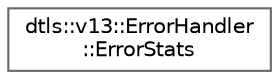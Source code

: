 digraph "Graphical Class Hierarchy"
{
 // LATEX_PDF_SIZE
  bgcolor="transparent";
  edge [fontname=Helvetica,fontsize=10,labelfontname=Helvetica,labelfontsize=10];
  node [fontname=Helvetica,fontsize=10,shape=box,height=0.2,width=0.4];
  rankdir="LR";
  Node0 [id="Node000000",label="dtls::v13::ErrorHandler\l::ErrorStats",height=0.2,width=0.4,color="grey40", fillcolor="white", style="filled",URL="$structdtls_1_1v13_1_1ErrorHandler_1_1ErrorStats.html",tooltip="Get error statistics for monitoring."];
}
